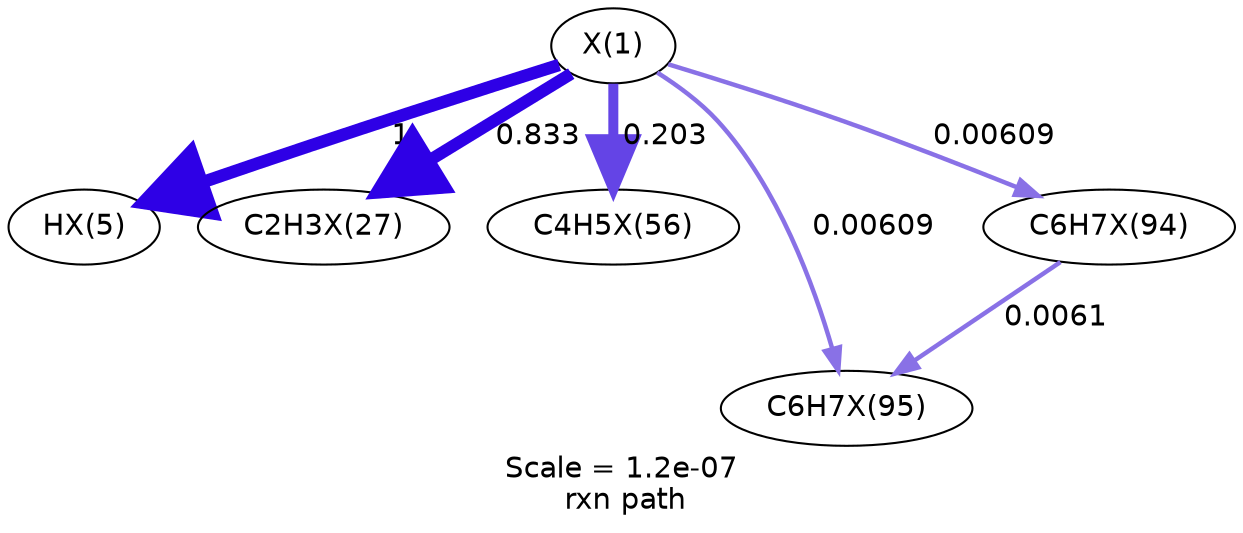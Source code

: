 digraph reaction_paths {
center=1;
s44 -> s45[fontname="Helvetica", style="setlinewidth(6)", arrowsize=3, color="0.7, 1.5, 0.9"
, label=" 1"];
s44 -> s46[fontname="Helvetica", style="setlinewidth(5.86)", arrowsize=2.93, color="0.7, 1.33, 0.9"
, label=" 0.833"];
s44 -> s57[fontname="Helvetica", style="setlinewidth(4.8)", arrowsize=2.4, color="0.7, 0.703, 0.9"
, label=" 0.203"];
s44 -> s67[fontname="Helvetica", style="setlinewidth(2.15)", arrowsize=1.07, color="0.7, 0.506, 0.9"
, label=" 0.00609"];
s44 -> s66[fontname="Helvetica", style="setlinewidth(2.15)", arrowsize=1.07, color="0.7, 0.506, 0.9"
, label=" 0.00609"];
s66 -> s67[fontname="Helvetica", style="setlinewidth(2.15)", arrowsize=1.08, color="0.7, 0.506, 0.9"
, label=" 0.0061"];
s44 [ fontname="Helvetica", label="X(1)"];
s45 [ fontname="Helvetica", label="HX(5)"];
s46 [ fontname="Helvetica", label="C2H3X(27)"];
s57 [ fontname="Helvetica", label="C4H5X(56)"];
s66 [ fontname="Helvetica", label="C6H7X(94)"];
s67 [ fontname="Helvetica", label="C6H7X(95)"];
 label = "Scale = 1.2e-07\l rxn path";
 fontname = "Helvetica";
}
